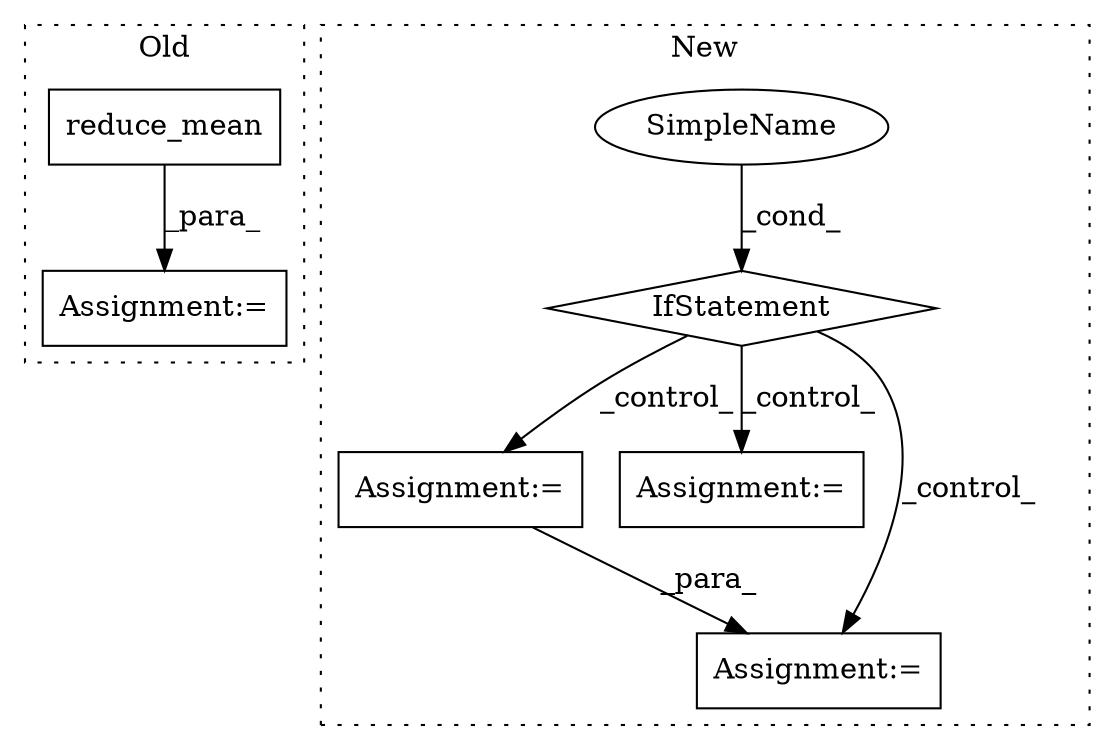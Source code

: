 digraph G {
subgraph cluster0 {
1 [label="reduce_mean" a="32" s="5670,5694" l="12,1" shape="box"];
3 [label="Assignment:=" a="7" s="5658" l="1" shape="box"];
label = "Old";
style="dotted";
}
subgraph cluster1 {
2 [label="IfStatement" a="25" s="7655,7683" l="4,2" shape="diamond"];
4 [label="Assignment:=" a="7" s="7940" l="1" shape="box"];
5 [label="SimpleName" a="42" s="" l="" shape="ellipse"];
6 [label="Assignment:=" a="7" s="8313" l="1" shape="box"];
7 [label="Assignment:=" a="7" s="7986" l="1" shape="box"];
label = "New";
style="dotted";
}
1 -> 3 [label="_para_"];
2 -> 4 [label="_control_"];
2 -> 7 [label="_control_"];
2 -> 6 [label="_control_"];
4 -> 7 [label="_para_"];
5 -> 2 [label="_cond_"];
}